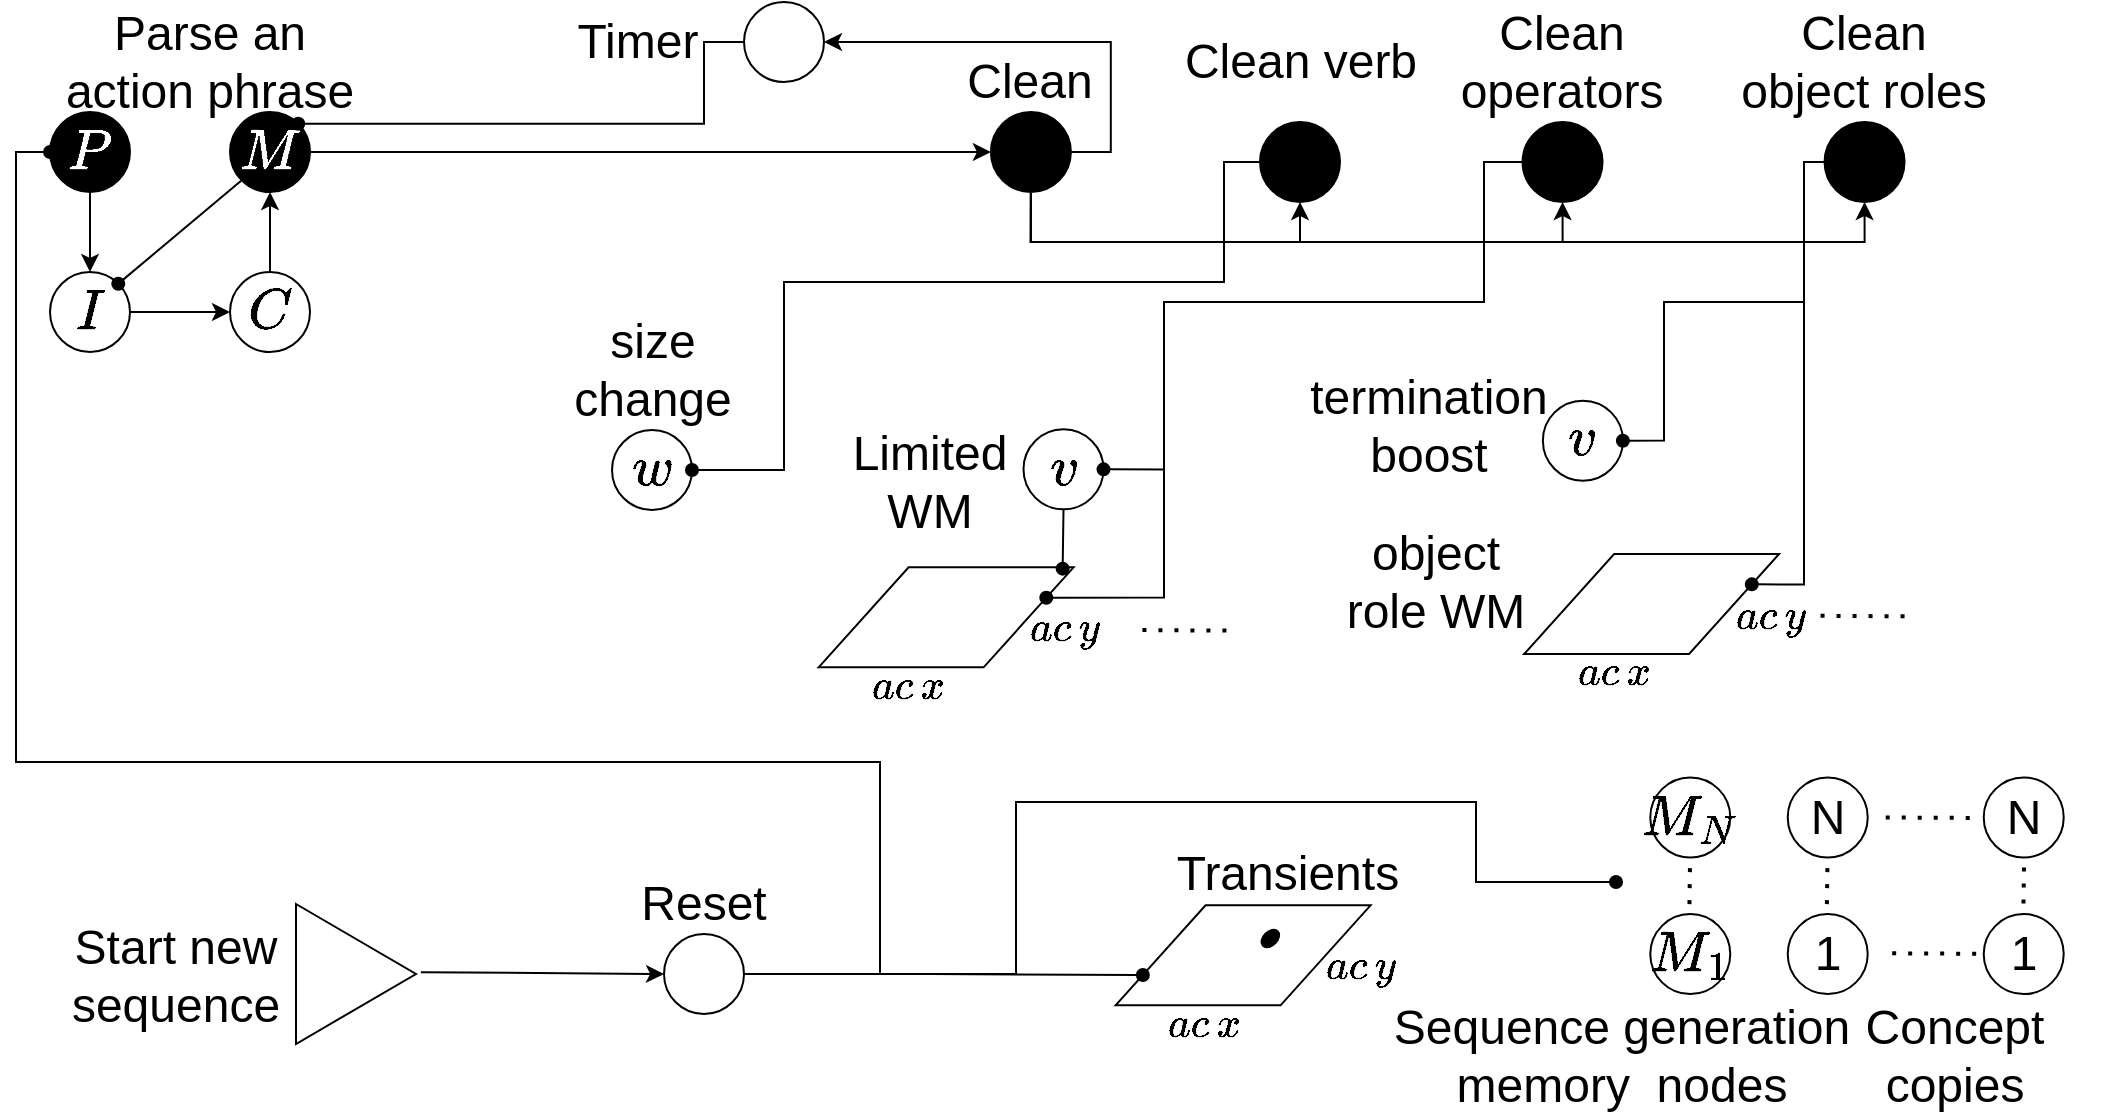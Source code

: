 <mxfile version="16.4.7" type="device"><diagram id="pWIS8WKhiyvmUox2p8Bn" name="Page-1"><mxGraphModel dx="1574" dy="771" grid="1" gridSize="10" guides="1" tooltips="1" connect="1" arrows="1" fold="1" page="1" pageScale="1" pageWidth="1169" pageHeight="827" math="1" shadow="0"><root><mxCell id="0"/><mxCell id="1" parent="0"/><mxCell id="dT1ugPkAh8kn_zzpKvzq-2" style="edgeStyle=orthogonalEdgeStyle;rounded=0;orthogonalLoop=1;jettySize=auto;html=1;exitX=1;exitY=0.5;exitDx=0;exitDy=0;entryX=0;entryY=0.5;entryDx=0;entryDy=0;fontSize=24;" parent="1" source="dT1ugPkAh8kn_zzpKvzq-3" target="dT1ugPkAh8kn_zzpKvzq-5" edge="1"><mxGeometry relative="1" as="geometry"/></mxCell><mxCell id="dT1ugPkAh8kn_zzpKvzq-3" value="&lt;font style=&quot;font-size: 24px&quot;&gt;$$I$$&lt;/font&gt;" style="ellipse;whiteSpace=wrap;html=1;aspect=fixed;fillColor=none;" parent="1" vertex="1"><mxGeometry x="27" y="135" width="40" height="40" as="geometry"/></mxCell><mxCell id="dT1ugPkAh8kn_zzpKvzq-4" style="edgeStyle=orthogonalEdgeStyle;rounded=0;orthogonalLoop=1;jettySize=auto;html=1;exitX=0.5;exitY=0;exitDx=0;exitDy=0;entryX=0.5;entryY=1;entryDx=0;entryDy=0;fontSize=24;" parent="1" source="dT1ugPkAh8kn_zzpKvzq-5" target="dT1ugPkAh8kn_zzpKvzq-10" edge="1"><mxGeometry relative="1" as="geometry"/></mxCell><mxCell id="dT1ugPkAh8kn_zzpKvzq-5" value="&lt;font style=&quot;font-size: 24px&quot;&gt;$$C$$&lt;/font&gt;" style="ellipse;whiteSpace=wrap;html=1;aspect=fixed;" parent="1" vertex="1"><mxGeometry x="117" y="135" width="40" height="40" as="geometry"/></mxCell><mxCell id="dT1ugPkAh8kn_zzpKvzq-6" style="edgeStyle=orthogonalEdgeStyle;rounded=0;orthogonalLoop=1;jettySize=auto;html=1;exitX=0.5;exitY=1;exitDx=0;exitDy=0;entryX=0.5;entryY=0;entryDx=0;entryDy=0;fontSize=24;" parent="1" source="dT1ugPkAh8kn_zzpKvzq-7" target="dT1ugPkAh8kn_zzpKvzq-3" edge="1"><mxGeometry relative="1" as="geometry"/></mxCell><mxCell id="dT1ugPkAh8kn_zzpKvzq-7" value="&lt;font style=&quot;font-size: 24px&quot; color=&quot;#FFFFFF&quot;&gt;$$P$$&lt;/font&gt;" style="ellipse;whiteSpace=wrap;html=1;aspect=fixed;fillColor=#000000;" parent="1" vertex="1"><mxGeometry x="27" y="55" width="40" height="40" as="geometry"/></mxCell><mxCell id="dT1ugPkAh8kn_zzpKvzq-8" style="rounded=0;orthogonalLoop=1;jettySize=auto;html=1;exitX=0;exitY=1;exitDx=0;exitDy=0;entryX=1;entryY=0;entryDx=0;entryDy=0;fontSize=24;endArrow=oval;endFill=1;" parent="1" source="dT1ugPkAh8kn_zzpKvzq-10" target="dT1ugPkAh8kn_zzpKvzq-3" edge="1"><mxGeometry relative="1" as="geometry"/></mxCell><mxCell id="dT1ugPkAh8kn_zzpKvzq-9" style="edgeStyle=orthogonalEdgeStyle;rounded=0;orthogonalLoop=1;jettySize=auto;html=1;exitX=1;exitY=0.5;exitDx=0;exitDy=0;entryX=0;entryY=0.5;entryDx=0;entryDy=0;" parent="1" source="dT1ugPkAh8kn_zzpKvzq-10" target="dT1ugPkAh8kn_zzpKvzq-20" edge="1"><mxGeometry relative="1" as="geometry"><mxPoint x="357" y="75" as="targetPoint"/></mxGeometry></mxCell><mxCell id="dT1ugPkAh8kn_zzpKvzq-10" value="&lt;font style=&quot;font-size: 24px&quot; color=&quot;#FFFFFF&quot;&gt;$$M$$&lt;/font&gt;" style="ellipse;whiteSpace=wrap;html=1;aspect=fixed;fillColor=#000000;" parent="1" vertex="1"><mxGeometry x="117" y="55" width="40" height="40" as="geometry"/></mxCell><mxCell id="dT1ugPkAh8kn_zzpKvzq-18" value="Parse an action phrase" style="text;html=1;strokeColor=none;fillColor=none;align=center;verticalAlign=middle;whiteSpace=wrap;rounded=0;fontFamily=Helvetica;fontSize=24;fontColor=default;" parent="1" vertex="1"><mxGeometry x="27" y="15" width="160" height="30" as="geometry"/></mxCell><mxCell id="dT1ugPkAh8kn_zzpKvzq-65" style="edgeStyle=orthogonalEdgeStyle;rounded=0;orthogonalLoop=1;jettySize=auto;html=1;exitX=1;exitY=0.5;exitDx=0;exitDy=0;entryX=1;entryY=0.5;entryDx=0;entryDy=0;" parent="1" source="dT1ugPkAh8kn_zzpKvzq-20" target="dT1ugPkAh8kn_zzpKvzq-66" edge="1"><mxGeometry relative="1" as="geometry"><mxPoint x="507" y="20" as="targetPoint"/></mxGeometry></mxCell><mxCell id="dT1ugPkAh8kn_zzpKvzq-87" style="edgeStyle=orthogonalEdgeStyle;rounded=0;orthogonalLoop=1;jettySize=auto;html=1;exitX=0.5;exitY=1;exitDx=0;exitDy=0;entryX=0.5;entryY=1;entryDx=0;entryDy=0;endArrow=classic;endFill=1;" parent="1" source="dT1ugPkAh8kn_zzpKvzq-20" target="dT1ugPkAh8kn_zzpKvzq-22" edge="1"><mxGeometry relative="1" as="geometry"/></mxCell><mxCell id="dT1ugPkAh8kn_zzpKvzq-88" style="edgeStyle=orthogonalEdgeStyle;rounded=0;orthogonalLoop=1;jettySize=auto;html=1;exitX=0.5;exitY=1;exitDx=0;exitDy=0;entryX=0.5;entryY=1;entryDx=0;entryDy=0;endArrow=classic;endFill=1;" parent="1" source="dT1ugPkAh8kn_zzpKvzq-20" target="dT1ugPkAh8kn_zzpKvzq-27" edge="1"><mxGeometry relative="1" as="geometry"/></mxCell><mxCell id="dT1ugPkAh8kn_zzpKvzq-89" style="edgeStyle=orthogonalEdgeStyle;rounded=0;orthogonalLoop=1;jettySize=auto;html=1;exitX=0.5;exitY=1;exitDx=0;exitDy=0;entryX=0.5;entryY=1;entryDx=0;entryDy=0;endArrow=classic;endFill=1;" parent="1" source="dT1ugPkAh8kn_zzpKvzq-20" target="dT1ugPkAh8kn_zzpKvzq-37" edge="1"><mxGeometry relative="1" as="geometry"/></mxCell><mxCell id="dT1ugPkAh8kn_zzpKvzq-20" value="" style="ellipse;whiteSpace=wrap;html=1;aspect=fixed;fillColor=#000000;" parent="1" vertex="1"><mxGeometry x="497.44" y="55" width="40" height="40" as="geometry"/></mxCell><mxCell id="dT1ugPkAh8kn_zzpKvzq-21" value="Clean" style="text;html=1;strokeColor=none;fillColor=none;align=center;verticalAlign=middle;whiteSpace=wrap;rounded=0;fontFamily=Helvetica;fontSize=24;fontColor=default;" parent="1" vertex="1"><mxGeometry x="437.44" y="25" width="160" height="30" as="geometry"/></mxCell><mxCell id="dT1ugPkAh8kn_zzpKvzq-92" style="edgeStyle=orthogonalEdgeStyle;rounded=0;orthogonalLoop=1;jettySize=auto;html=1;exitX=0;exitY=0.5;exitDx=0;exitDy=0;entryX=1;entryY=0.5;entryDx=0;entryDy=0;endArrow=oval;endFill=1;" parent="1" source="dT1ugPkAh8kn_zzpKvzq-22" target="dT1ugPkAh8kn_zzpKvzq-25" edge="1"><mxGeometry relative="1" as="geometry"><Array as="points"><mxPoint x="614" y="80"/><mxPoint x="614" y="140"/><mxPoint x="394" y="140"/><mxPoint x="394" y="234"/></Array></mxGeometry></mxCell><mxCell id="dT1ugPkAh8kn_zzpKvzq-22" value="" style="ellipse;whiteSpace=wrap;html=1;aspect=fixed;fillColor=#000000;" parent="1" vertex="1"><mxGeometry x="632" y="60" width="40" height="40" as="geometry"/></mxCell><mxCell id="dT1ugPkAh8kn_zzpKvzq-23" value="Clean verb" style="text;html=1;strokeColor=none;fillColor=none;align=center;verticalAlign=middle;whiteSpace=wrap;rounded=0;fontFamily=Helvetica;fontSize=24;fontColor=default;" parent="1" vertex="1"><mxGeometry x="578.5" y="15" width="147" height="30" as="geometry"/></mxCell><mxCell id="dT1ugPkAh8kn_zzpKvzq-25" value="&lt;font style=&quot;font-size: 24px&quot;&gt;$$w$$&lt;/font&gt;" style="ellipse;whiteSpace=wrap;html=1;aspect=fixed;fillColor=none;" parent="1" vertex="1"><mxGeometry x="308" y="214.0" width="40" height="40" as="geometry"/></mxCell><mxCell id="dT1ugPkAh8kn_zzpKvzq-26" value="size change" style="text;html=1;strokeColor=none;fillColor=none;align=center;verticalAlign=middle;whiteSpace=wrap;rounded=0;fontFamily=Helvetica;fontSize=24;fontColor=default;" parent="1" vertex="1"><mxGeometry x="271.5" y="169.34" width="113" height="30" as="geometry"/></mxCell><mxCell id="dT1ugPkAh8kn_zzpKvzq-94" style="edgeStyle=orthogonalEdgeStyle;rounded=0;orthogonalLoop=1;jettySize=auto;html=1;exitX=0;exitY=0.5;exitDx=0;exitDy=0;entryX=1;entryY=0.5;entryDx=0;entryDy=0;endArrow=oval;endFill=1;" parent="1" source="dT1ugPkAh8kn_zzpKvzq-27" target="dT1ugPkAh8kn_zzpKvzq-36" edge="1"><mxGeometry relative="1" as="geometry"><Array as="points"><mxPoint x="744" y="80"/><mxPoint x="744" y="150"/><mxPoint x="584" y="150"/><mxPoint x="584" y="234"/></Array></mxGeometry></mxCell><mxCell id="dT1ugPkAh8kn_zzpKvzq-27" value="" style="ellipse;whiteSpace=wrap;html=1;aspect=fixed;fillColor=#000000;" parent="1" vertex="1"><mxGeometry x="763.28" y="60" width="40" height="40" as="geometry"/></mxCell><mxCell id="dT1ugPkAh8kn_zzpKvzq-28" value="Clean operators " style="text;html=1;strokeColor=none;fillColor=none;align=center;verticalAlign=middle;whiteSpace=wrap;rounded=0;fontFamily=Helvetica;fontSize=24;fontColor=default;" parent="1" vertex="1"><mxGeometry x="742.28" y="15" width="82" height="30" as="geometry"/></mxCell><mxCell id="dT1ugPkAh8kn_zzpKvzq-31" value="" style="shape=parallelogram;perimeter=parallelogramPerimeter;whiteSpace=wrap;html=1;fixedSize=1;fontFamily=Courier New;fontSize=9;size=45;fillColor=default;strokeColor=#000000;" parent="1" vertex="1"><mxGeometry x="411.31" y="282.67" width="127.5" height="50" as="geometry"/></mxCell><mxCell id="dT1ugPkAh8kn_zzpKvzq-32" value="&lt;font style=&quot;font-size: 18px&quot; face=&quot;Helvetica&quot;&gt;$$ac \, x$$&lt;/font&gt;" style="text;html=1;strokeColor=none;fillColor=none;align=center;verticalAlign=middle;whiteSpace=wrap;rounded=0;fontFamily=Courier New;fontSize=9;" parent="1" vertex="1"><mxGeometry x="435.75" y="332.67" width="40" height="20" as="geometry"/></mxCell><mxCell id="dT1ugPkAh8kn_zzpKvzq-33" value="&lt;font style=&quot;font-size: 18px&quot; face=&quot;Helvetica&quot;&gt;$$ac \, y$$&lt;/font&gt;" style="text;html=1;strokeColor=none;fillColor=none;align=center;verticalAlign=middle;whiteSpace=wrap;rounded=0;fontFamily=Courier New;fontSize=9;rotation=0;" parent="1" vertex="1"><mxGeometry x="513.75" y="304.33" width="40" height="20" as="geometry"/></mxCell><mxCell id="dT1ugPkAh8kn_zzpKvzq-34" value="&lt;div&gt;&lt;font style=&quot;font-size: 24px&quot;&gt;Limited WM&lt;br&gt;&lt;/font&gt;&lt;/div&gt;" style="text;html=1;strokeColor=none;fillColor=none;align=center;verticalAlign=middle;whiteSpace=wrap;rounded=0;" parent="1" vertex="1"><mxGeometry x="414" y="225" width="106" height="29" as="geometry"/></mxCell><mxCell id="dT1ugPkAh8kn_zzpKvzq-35" value="" style="endArrow=none;dashed=1;html=1;dashPattern=1 3;strokeWidth=2;rounded=0;" parent="1" edge="1"><mxGeometry width="50" height="50" relative="1" as="geometry"><mxPoint x="573.22" y="314.04" as="sourcePoint"/><mxPoint x="615.22" y="314.3" as="targetPoint"/></mxGeometry></mxCell><mxCell id="YX635pbIbVm3o3He_fdn-13" style="edgeStyle=orthogonalEdgeStyle;rounded=0;orthogonalLoop=1;jettySize=auto;html=1;exitX=0.5;exitY=1;exitDx=0;exitDy=0;entryX=0.957;entryY=0.013;entryDx=0;entryDy=0;entryPerimeter=0;fontSize=24;fontColor=#FFFFFF;endArrow=oval;endFill=1;" edge="1" parent="1" source="dT1ugPkAh8kn_zzpKvzq-36" target="dT1ugPkAh8kn_zzpKvzq-31"><mxGeometry relative="1" as="geometry"/></mxCell><mxCell id="dT1ugPkAh8kn_zzpKvzq-36" value="&lt;font style=&quot;font-size: 24px&quot;&gt;$$v$$&lt;/font&gt;" style="ellipse;whiteSpace=wrap;html=1;aspect=fixed;fillColor=none;" parent="1" vertex="1"><mxGeometry x="513.75" y="213.67" width="40" height="40" as="geometry"/></mxCell><mxCell id="dT1ugPkAh8kn_zzpKvzq-98" style="edgeStyle=orthogonalEdgeStyle;rounded=0;orthogonalLoop=1;jettySize=auto;html=1;exitX=0;exitY=0.5;exitDx=0;exitDy=0;entryX=1;entryY=0.5;entryDx=0;entryDy=0;endArrow=oval;endFill=1;" parent="1" source="dT1ugPkAh8kn_zzpKvzq-37" target="dT1ugPkAh8kn_zzpKvzq-48" edge="1"><mxGeometry relative="1" as="geometry"><Array as="points"><mxPoint x="904" y="80"/><mxPoint x="904" y="150"/><mxPoint x="834" y="150"/><mxPoint x="834" y="219"/></Array></mxGeometry></mxCell><mxCell id="dT1ugPkAh8kn_zzpKvzq-37" value="" style="ellipse;whiteSpace=wrap;html=1;aspect=fixed;fillColor=#000000;" parent="1" vertex="1"><mxGeometry x="914.28" y="60" width="40" height="40" as="geometry"/></mxCell><mxCell id="dT1ugPkAh8kn_zzpKvzq-38" value="&lt;div&gt;Clean &lt;br&gt;&lt;/div&gt;&lt;div&gt;object roles &lt;/div&gt;" style="text;html=1;strokeColor=none;fillColor=none;align=center;verticalAlign=middle;whiteSpace=wrap;rounded=0;fontFamily=Helvetica;fontSize=24;fontColor=default;" parent="1" vertex="1"><mxGeometry x="839.28" y="15" width="190" height="30" as="geometry"/></mxCell><mxCell id="dT1ugPkAh8kn_zzpKvzq-43" value="" style="shape=parallelogram;perimeter=parallelogramPerimeter;whiteSpace=wrap;html=1;fixedSize=1;fontFamily=Courier New;fontSize=9;size=45;fillColor=default;strokeColor=#000000;" parent="1" vertex="1"><mxGeometry x="764.06" y="276.0" width="127.5" height="50" as="geometry"/></mxCell><mxCell id="dT1ugPkAh8kn_zzpKvzq-44" value="&lt;font style=&quot;font-size: 18px&quot; face=&quot;Helvetica&quot;&gt;$$ac \, x$$&lt;/font&gt;" style="text;html=1;strokeColor=none;fillColor=none;align=center;verticalAlign=middle;whiteSpace=wrap;rounded=0;fontFamily=Courier New;fontSize=9;" parent="1" vertex="1"><mxGeometry x="788.5" y="326.0" width="40" height="20" as="geometry"/></mxCell><mxCell id="dT1ugPkAh8kn_zzpKvzq-45" value="&lt;font style=&quot;font-size: 18px&quot; face=&quot;Helvetica&quot;&gt;$$ac \, y$$&lt;/font&gt;" style="text;html=1;strokeColor=none;fillColor=none;align=center;verticalAlign=middle;whiteSpace=wrap;rounded=0;fontFamily=Courier New;fontSize=9;rotation=0;" parent="1" vertex="1"><mxGeometry x="866.5" y="297.67" width="40" height="20" as="geometry"/></mxCell><mxCell id="dT1ugPkAh8kn_zzpKvzq-46" value="&lt;div&gt;&lt;font style=&quot;font-size: 24px&quot;&gt;object role WM&lt;br&gt;&lt;/font&gt;&lt;/div&gt;" style="text;html=1;strokeColor=none;fillColor=none;align=center;verticalAlign=middle;whiteSpace=wrap;rounded=0;" parent="1" vertex="1"><mxGeometry x="667.44" y="275.33" width="106" height="29" as="geometry"/></mxCell><mxCell id="dT1ugPkAh8kn_zzpKvzq-47" value="" style="endArrow=none;dashed=1;html=1;dashPattern=1 3;strokeWidth=2;rounded=0;" parent="1" edge="1"><mxGeometry width="50" height="50" relative="1" as="geometry"><mxPoint x="912.28" y="306.91" as="sourcePoint"/><mxPoint x="954.28" y="307.17" as="targetPoint"/></mxGeometry></mxCell><mxCell id="dT1ugPkAh8kn_zzpKvzq-48" value="&lt;font style=&quot;font-size: 24px&quot;&gt;$$v$$&lt;/font&gt;" style="ellipse;whiteSpace=wrap;html=1;aspect=fixed;fillColor=none;" parent="1" vertex="1"><mxGeometry x="773.44" y="199.34" width="40" height="40" as="geometry"/></mxCell><mxCell id="dT1ugPkAh8kn_zzpKvzq-49" value="termination boost" style="text;html=1;strokeColor=none;fillColor=none;align=center;verticalAlign=middle;whiteSpace=wrap;rounded=0;fontFamily=Helvetica;fontSize=24;fontColor=default;" parent="1" vertex="1"><mxGeometry x="642.78" y="190" width="147" height="43.33" as="geometry"/></mxCell><mxCell id="dT1ugPkAh8kn_zzpKvzq-55" value="&lt;font style=&quot;font-size: 24px&quot;&gt;1&lt;/font&gt;" style="ellipse;whiteSpace=wrap;html=1;aspect=fixed;fillColor=none;" parent="1" vertex="1"><mxGeometry x="895.86" y="456.06" width="40" height="40" as="geometry"/></mxCell><mxCell id="dT1ugPkAh8kn_zzpKvzq-56" value="" style="endArrow=none;dashed=1;html=1;dashPattern=1 3;strokeWidth=2;rounded=0;" parent="1" edge="1"><mxGeometry width="50" height="50" relative="1" as="geometry"><mxPoint x="948.08" y="475.64" as="sourcePoint"/><mxPoint x="990.08" y="475.9" as="targetPoint"/></mxGeometry></mxCell><mxCell id="dT1ugPkAh8kn_zzpKvzq-57" value="Concept copies" style="text;html=1;strokeColor=none;fillColor=none;align=center;verticalAlign=middle;whiteSpace=wrap;rounded=0;fontFamily=Helvetica;fontSize=24;fontColor=default;" parent="1" vertex="1"><mxGeometry x="906.14" y="505.4" width="147" height="43.33" as="geometry"/></mxCell><mxCell id="dT1ugPkAh8kn_zzpKvzq-58" value="" style="endArrow=classic;html=1;rounded=0;entryX=0;entryY=0.5;entryDx=0;entryDy=0;" parent="1" target="dT1ugPkAh8kn_zzpKvzq-59" edge="1"><mxGeometry width="50" height="50" relative="1" as="geometry"><mxPoint x="212.44" y="485.09" as="sourcePoint"/><mxPoint x="360" y="485" as="targetPoint"/></mxGeometry></mxCell><mxCell id="dT1ugPkAh8kn_zzpKvzq-77" style="edgeStyle=orthogonalEdgeStyle;rounded=0;orthogonalLoop=1;jettySize=auto;html=1;exitX=1;exitY=0.5;exitDx=0;exitDy=0;entryX=0;entryY=0.5;entryDx=0;entryDy=0;endArrow=oval;endFill=1;" parent="1" source="dT1ugPkAh8kn_zzpKvzq-59" target="dT1ugPkAh8kn_zzpKvzq-7" edge="1"><mxGeometry relative="1" as="geometry"><Array as="points"><mxPoint x="442" y="486"/><mxPoint x="442" y="380"/><mxPoint x="10" y="380"/><mxPoint x="10" y="75"/></Array></mxGeometry></mxCell><mxCell id="dT1ugPkAh8kn_zzpKvzq-59" value="" style="ellipse;whiteSpace=wrap;html=1;aspect=fixed;fillColor=none;" parent="1" vertex="1"><mxGeometry x="334" y="466" width="40" height="40" as="geometry"/></mxCell><mxCell id="dT1ugPkAh8kn_zzpKvzq-62" value="" style="triangle;whiteSpace=wrap;html=1;fillColor=none;" parent="1" vertex="1"><mxGeometry x="150" y="451" width="60" height="70" as="geometry"/></mxCell><mxCell id="dT1ugPkAh8kn_zzpKvzq-63" value="Start new sequence" style="text;html=1;strokeColor=none;fillColor=none;align=center;verticalAlign=middle;whiteSpace=wrap;rounded=0;fontFamily=Helvetica;fontSize=24;fontColor=default;" parent="1" vertex="1"><mxGeometry x="10" y="471.66" width="160" height="30" as="geometry"/></mxCell><mxCell id="dT1ugPkAh8kn_zzpKvzq-64" value="Reset" style="text;html=1;strokeColor=none;fillColor=none;align=center;verticalAlign=middle;whiteSpace=wrap;rounded=0;fontFamily=Helvetica;fontSize=24;fontColor=default;" parent="1" vertex="1"><mxGeometry x="274" y="436" width="160" height="30" as="geometry"/></mxCell><mxCell id="dT1ugPkAh8kn_zzpKvzq-68" style="edgeStyle=orthogonalEdgeStyle;rounded=0;orthogonalLoop=1;jettySize=auto;html=1;exitX=0;exitY=0.5;exitDx=0;exitDy=0;entryX=1;entryY=0;entryDx=0;entryDy=0;endArrow=oval;endFill=1;" parent="1" source="dT1ugPkAh8kn_zzpKvzq-66" target="dT1ugPkAh8kn_zzpKvzq-10" edge="1"><mxGeometry relative="1" as="geometry"><Array as="points"><mxPoint x="354" y="20"/><mxPoint x="354" y="61"/></Array></mxGeometry></mxCell><mxCell id="dT1ugPkAh8kn_zzpKvzq-66" value="" style="ellipse;whiteSpace=wrap;html=1;aspect=fixed;fillColor=none;" parent="1" vertex="1"><mxGeometry x="374" width="40" height="40" as="geometry"/></mxCell><mxCell id="dT1ugPkAh8kn_zzpKvzq-69" value="" style="shape=parallelogram;perimeter=parallelogramPerimeter;whiteSpace=wrap;html=1;fixedSize=1;fontFamily=Courier New;fontSize=9;size=45;fillColor=default;strokeColor=#000000;" parent="1" vertex="1"><mxGeometry x="559.78" y="451.66" width="127.5" height="50" as="geometry"/></mxCell><mxCell id="dT1ugPkAh8kn_zzpKvzq-70" value="&lt;font style=&quot;font-size: 18px&quot; face=&quot;Helvetica&quot;&gt;$$ac \, x$$&lt;/font&gt;" style="text;html=1;strokeColor=none;fillColor=none;align=center;verticalAlign=middle;whiteSpace=wrap;rounded=0;fontFamily=Courier New;fontSize=9;" parent="1" vertex="1"><mxGeometry x="584.22" y="501.66" width="40" height="20" as="geometry"/></mxCell><mxCell id="dT1ugPkAh8kn_zzpKvzq-71" value="&lt;font style=&quot;font-size: 18px&quot; face=&quot;Helvetica&quot;&gt;$$ac \, y$$&lt;/font&gt;" style="text;html=1;strokeColor=none;fillColor=none;align=center;verticalAlign=middle;whiteSpace=wrap;rounded=0;fontFamily=Courier New;fontSize=9;rotation=0;" parent="1" vertex="1"><mxGeometry x="662.22" y="473" width="40" height="20" as="geometry"/></mxCell><mxCell id="dT1ugPkAh8kn_zzpKvzq-72" value="&lt;div&gt;&lt;font style=&quot;font-size: 24px&quot;&gt;Transients&lt;br&gt;&lt;/font&gt;&lt;/div&gt;" style="text;html=1;strokeColor=none;fillColor=none;align=center;verticalAlign=middle;whiteSpace=wrap;rounded=0;" parent="1" vertex="1"><mxGeometry x="593.22" y="421" width="106" height="29" as="geometry"/></mxCell><mxCell id="dT1ugPkAh8kn_zzpKvzq-76" value="&lt;div&gt;&lt;font style=&quot;font-size: 24px&quot;&gt;Sequence generation memory&amp;nbsp; nodes&lt;br&gt;&lt;/font&gt;&lt;/div&gt;" style="text;html=1;strokeColor=none;fillColor=none;align=center;verticalAlign=middle;whiteSpace=wrap;rounded=0;" parent="1" vertex="1"><mxGeometry x="695.86" y="512.56" width="233.5" height="29" as="geometry"/></mxCell><mxCell id="dT1ugPkAh8kn_zzpKvzq-79" style="edgeStyle=orthogonalEdgeStyle;rounded=0;orthogonalLoop=1;jettySize=auto;html=1;exitX=1;exitY=0.5;exitDx=0;exitDy=0;endArrow=oval;endFill=1;" parent="1" source="dT1ugPkAh8kn_zzpKvzq-59" edge="1"><mxGeometry relative="1" as="geometry"><Array as="points"><mxPoint x="510" y="486"/><mxPoint x="510" y="400"/><mxPoint x="740" y="400"/><mxPoint x="740" y="440"/></Array><mxPoint x="810" y="440" as="targetPoint"/></mxGeometry></mxCell><mxCell id="dT1ugPkAh8kn_zzpKvzq-80" value="Timer" style="text;html=1;strokeColor=none;fillColor=none;align=center;verticalAlign=middle;whiteSpace=wrap;rounded=0;fontFamily=Helvetica;fontSize=24;fontColor=default;" parent="1" vertex="1"><mxGeometry x="261" y="5" width="119.56" height="30" as="geometry"/></mxCell><mxCell id="dT1ugPkAh8kn_zzpKvzq-95" style="edgeStyle=orthogonalEdgeStyle;rounded=0;orthogonalLoop=1;jettySize=auto;html=1;exitX=0;exitY=0.5;exitDx=0;exitDy=0;endArrow=oval;endFill=1;entryX=1;entryY=0.25;entryDx=0;entryDy=0;" parent="1" source="dT1ugPkAh8kn_zzpKvzq-27" target="dT1ugPkAh8kn_zzpKvzq-31" edge="1"><mxGeometry relative="1" as="geometry"><mxPoint x="544" y="280" as="targetPoint"/><Array as="points"><mxPoint x="744" y="80"/><mxPoint x="744" y="150"/><mxPoint x="584" y="150"/><mxPoint x="584" y="298"/></Array></mxGeometry></mxCell><mxCell id="dT1ugPkAh8kn_zzpKvzq-101" style="edgeStyle=orthogonalEdgeStyle;rounded=0;orthogonalLoop=1;jettySize=auto;html=1;exitX=0;exitY=0.5;exitDx=0;exitDy=0;endArrow=oval;endFill=1;entryX=1;entryY=0.25;entryDx=0;entryDy=0;" parent="1" source="dT1ugPkAh8kn_zzpKvzq-37" target="dT1ugPkAh8kn_zzpKvzq-43" edge="1"><mxGeometry relative="1" as="geometry"><mxPoint x="934.0" y="270" as="targetPoint"/><Array as="points"><mxPoint x="904" y="80"/><mxPoint x="904" y="291"/></Array></mxGeometry></mxCell><mxCell id="dT1ugPkAh8kn_zzpKvzq-78" style="edgeStyle=orthogonalEdgeStyle;rounded=0;orthogonalLoop=1;jettySize=auto;html=1;exitX=1;exitY=0.5;exitDx=0;exitDy=0;entryX=0;entryY=0.75;entryDx=0;entryDy=0;endArrow=oval;endFill=1;" parent="1" source="dT1ugPkAh8kn_zzpKvzq-59" target="dT1ugPkAh8kn_zzpKvzq-69" edge="1"><mxGeometry relative="1" as="geometry"/></mxCell><mxCell id="dT1ugPkAh8kn_zzpKvzq-103" value="" style="ellipse;whiteSpace=wrap;html=1;rotation=-45;fillColor=#000000;" parent="1" vertex="1"><mxGeometry x="632.0" y="464.79" width="10.31" height="6.87" as="geometry"/></mxCell><mxCell id="YX635pbIbVm3o3He_fdn-4" value="&lt;font style=&quot;font-size: 24px&quot;&gt;1&lt;/font&gt;" style="ellipse;whiteSpace=wrap;html=1;aspect=fixed;fillColor=none;" vertex="1" parent="1"><mxGeometry x="993.86" y="456.06" width="40" height="40" as="geometry"/></mxCell><mxCell id="YX635pbIbVm3o3He_fdn-5" value="" style="endArrow=none;dashed=1;html=1;dashPattern=1 3;strokeWidth=2;rounded=0;" edge="1" parent="1"><mxGeometry width="50" height="50" relative="1" as="geometry"><mxPoint x="944.86" y="407.72" as="sourcePoint"/><mxPoint x="986.86" y="407.98" as="targetPoint"/></mxGeometry></mxCell><mxCell id="YX635pbIbVm3o3He_fdn-6" value="&lt;font style=&quot;font-size: 24px&quot;&gt;N&lt;/font&gt;" style="ellipse;whiteSpace=wrap;html=1;aspect=fixed;fillColor=none;" vertex="1" parent="1"><mxGeometry x="895.86" y="387.72" width="40" height="40" as="geometry"/></mxCell><mxCell id="YX635pbIbVm3o3He_fdn-7" value="&lt;font style=&quot;font-size: 24px&quot;&gt;N&lt;/font&gt;" style="ellipse;whiteSpace=wrap;html=1;aspect=fixed;fillColor=none;" vertex="1" parent="1"><mxGeometry x="993.86" y="387.72" width="40" height="40" as="geometry"/></mxCell><mxCell id="YX635pbIbVm3o3He_fdn-8" value="" style="endArrow=none;dashed=1;html=1;dashPattern=1 3;strokeWidth=2;rounded=0;" edge="1" parent="1"><mxGeometry width="50" height="50" relative="1" as="geometry"><mxPoint x="915.7" y="433.06" as="sourcePoint"/><mxPoint x="915.42" y="453.06" as="targetPoint"/></mxGeometry></mxCell><mxCell id="YX635pbIbVm3o3He_fdn-9" value="" style="endArrow=none;dashed=1;html=1;dashPattern=1 3;strokeWidth=2;rounded=0;" edge="1" parent="1"><mxGeometry width="50" height="50" relative="1" as="geometry"><mxPoint x="1014.0" y="432.72" as="sourcePoint"/><mxPoint x="1013.72" y="452.72" as="targetPoint"/></mxGeometry></mxCell><mxCell id="YX635pbIbVm3o3He_fdn-10" value="&lt;font style=&quot;font-size: 24px&quot;&gt;$$M_1$$&lt;/font&gt;" style="ellipse;whiteSpace=wrap;html=1;aspect=fixed;fillColor=none;" vertex="1" parent="1"><mxGeometry x="827.14" y="456.06" width="40" height="40" as="geometry"/></mxCell><mxCell id="YX635pbIbVm3o3He_fdn-11" value="&lt;font style=&quot;font-size: 24px&quot;&gt;$$M_N$$&lt;/font&gt;" style="ellipse;whiteSpace=wrap;html=1;aspect=fixed;fillColor=none;" vertex="1" parent="1"><mxGeometry x="827.14" y="387.72" width="40" height="40" as="geometry"/></mxCell><mxCell id="YX635pbIbVm3o3He_fdn-12" value="" style="endArrow=none;dashed=1;html=1;dashPattern=1 3;strokeWidth=2;rounded=0;" edge="1" parent="1"><mxGeometry width="50" height="50" relative="1" as="geometry"><mxPoint x="846.98" y="433.06" as="sourcePoint"/><mxPoint x="846.7" y="453.06" as="targetPoint"/></mxGeometry></mxCell></root></mxGraphModel></diagram></mxfile>